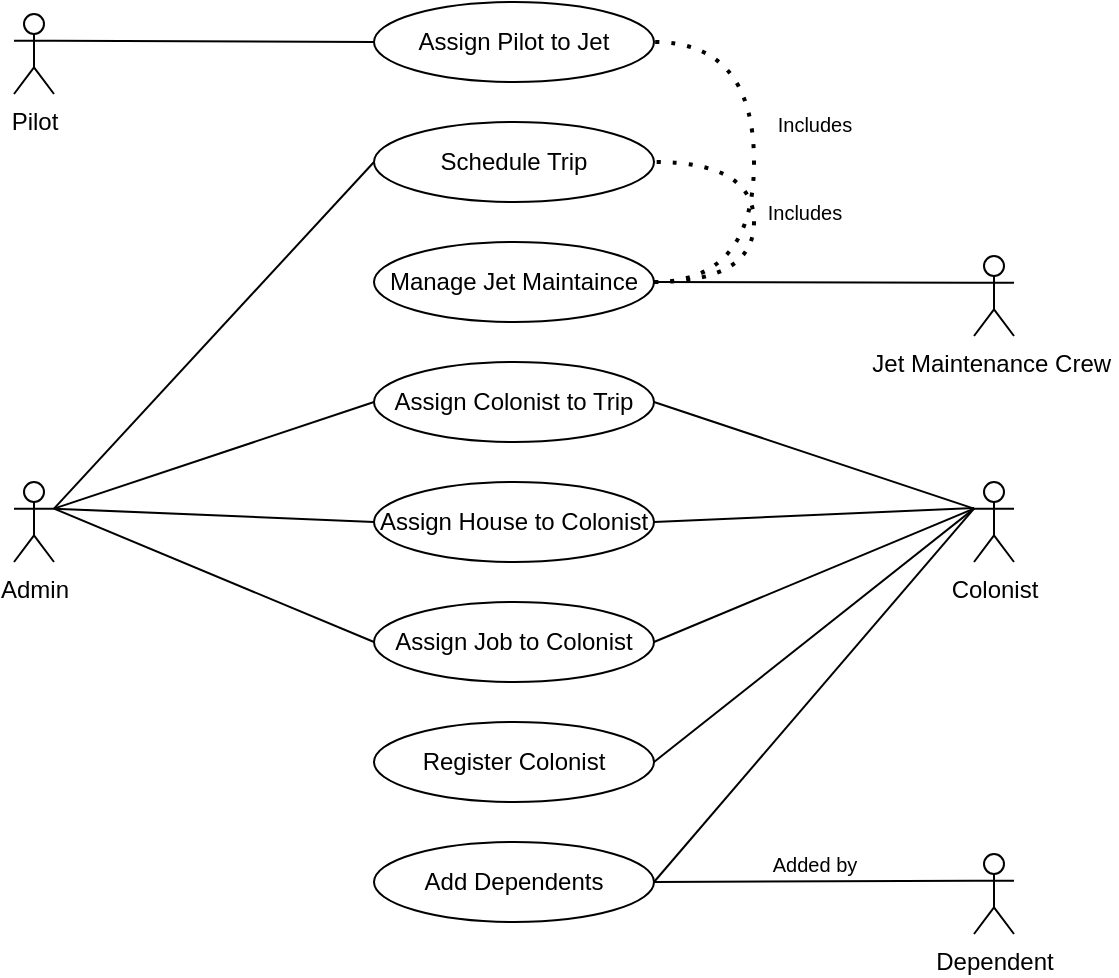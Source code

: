<mxfile version="24.8.2">
  <diagram name="Page-1" id="fPpROkifoLaLzY4Dlr7A">
    <mxGraphModel dx="1434" dy="738" grid="1" gridSize="10" guides="1" tooltips="1" connect="1" arrows="1" fold="1" page="1" pageScale="1" pageWidth="850" pageHeight="1100" math="0" shadow="0">
      <root>
        <mxCell id="0" />
        <mxCell id="1" parent="0" />
        <mxCell id="gTFXGkiJqPm4STYBB8aC-1" value="Assign Pilot to Jet" style="ellipse;whiteSpace=wrap;html=1;" vertex="1" parent="1">
          <mxGeometry x="330" y="140" width="140" height="40" as="geometry" />
        </mxCell>
        <mxCell id="gTFXGkiJqPm4STYBB8aC-2" value="Schedule Trip" style="ellipse;whiteSpace=wrap;html=1;" vertex="1" parent="1">
          <mxGeometry x="330" y="200" width="140" height="40" as="geometry" />
        </mxCell>
        <mxCell id="gTFXGkiJqPm4STYBB8aC-3" value="Manage Jet Maintaince" style="ellipse;whiteSpace=wrap;html=1;" vertex="1" parent="1">
          <mxGeometry x="330" y="260" width="140" height="40" as="geometry" />
        </mxCell>
        <mxCell id="gTFXGkiJqPm4STYBB8aC-4" value="Assign Colonist to Trip" style="ellipse;whiteSpace=wrap;html=1;" vertex="1" parent="1">
          <mxGeometry x="330" y="320" width="140" height="40" as="geometry" />
        </mxCell>
        <mxCell id="gTFXGkiJqPm4STYBB8aC-5" value="Assign House to Colonist" style="ellipse;whiteSpace=wrap;html=1;" vertex="1" parent="1">
          <mxGeometry x="330" y="380" width="140" height="40" as="geometry" />
        </mxCell>
        <mxCell id="gTFXGkiJqPm4STYBB8aC-6" value="Assign Job to Colonist" style="ellipse;whiteSpace=wrap;html=1;" vertex="1" parent="1">
          <mxGeometry x="330" y="440" width="140" height="40" as="geometry" />
        </mxCell>
        <mxCell id="gTFXGkiJqPm4STYBB8aC-7" value="Register Colonist" style="ellipse;whiteSpace=wrap;html=1;" vertex="1" parent="1">
          <mxGeometry x="330" y="500" width="140" height="40" as="geometry" />
        </mxCell>
        <mxCell id="gTFXGkiJqPm4STYBB8aC-8" value="Add Dependents" style="ellipse;whiteSpace=wrap;html=1;" vertex="1" parent="1">
          <mxGeometry x="330" y="560" width="140" height="40" as="geometry" />
        </mxCell>
        <mxCell id="gTFXGkiJqPm4STYBB8aC-10" style="rounded=0;orthogonalLoop=1;jettySize=auto;html=1;exitX=1;exitY=0.333;exitDx=0;exitDy=0;exitPerimeter=0;entryX=0;entryY=0.5;entryDx=0;entryDy=0;endArrow=none;endFill=0;" edge="1" parent="1" source="gTFXGkiJqPm4STYBB8aC-9" target="gTFXGkiJqPm4STYBB8aC-1">
          <mxGeometry relative="1" as="geometry" />
        </mxCell>
        <mxCell id="gTFXGkiJqPm4STYBB8aC-9" value="Pilot" style="shape=umlActor;verticalLabelPosition=bottom;verticalAlign=top;html=1;outlineConnect=0;" vertex="1" parent="1">
          <mxGeometry x="150" y="146" width="20" height="40" as="geometry" />
        </mxCell>
        <mxCell id="gTFXGkiJqPm4STYBB8aC-12" style="rounded=0;orthogonalLoop=1;jettySize=auto;html=1;exitX=1;exitY=0.333;exitDx=0;exitDy=0;exitPerimeter=0;entryX=0;entryY=0.5;entryDx=0;entryDy=0;endArrow=none;endFill=0;" edge="1" parent="1" source="gTFXGkiJqPm4STYBB8aC-11" target="gTFXGkiJqPm4STYBB8aC-2">
          <mxGeometry relative="1" as="geometry" />
        </mxCell>
        <mxCell id="gTFXGkiJqPm4STYBB8aC-13" style="rounded=0;orthogonalLoop=1;jettySize=auto;html=1;exitX=1;exitY=0.333;exitDx=0;exitDy=0;exitPerimeter=0;entryX=0;entryY=0.5;entryDx=0;entryDy=0;endArrow=none;endFill=0;" edge="1" parent="1" source="gTFXGkiJqPm4STYBB8aC-11" target="gTFXGkiJqPm4STYBB8aC-4">
          <mxGeometry relative="1" as="geometry" />
        </mxCell>
        <mxCell id="gTFXGkiJqPm4STYBB8aC-14" style="rounded=0;orthogonalLoop=1;jettySize=auto;html=1;exitX=1;exitY=0.333;exitDx=0;exitDy=0;exitPerimeter=0;entryX=0;entryY=0.5;entryDx=0;entryDy=0;endArrow=none;endFill=0;" edge="1" parent="1" source="gTFXGkiJqPm4STYBB8aC-11" target="gTFXGkiJqPm4STYBB8aC-5">
          <mxGeometry relative="1" as="geometry" />
        </mxCell>
        <mxCell id="gTFXGkiJqPm4STYBB8aC-15" style="rounded=0;orthogonalLoop=1;jettySize=auto;html=1;exitX=1;exitY=0.333;exitDx=0;exitDy=0;exitPerimeter=0;entryX=0;entryY=0.5;entryDx=0;entryDy=0;endArrow=none;endFill=0;" edge="1" parent="1" source="gTFXGkiJqPm4STYBB8aC-11" target="gTFXGkiJqPm4STYBB8aC-6">
          <mxGeometry relative="1" as="geometry" />
        </mxCell>
        <mxCell id="gTFXGkiJqPm4STYBB8aC-11" value="Admin" style="shape=umlActor;verticalLabelPosition=bottom;verticalAlign=top;html=1;outlineConnect=0;" vertex="1" parent="1">
          <mxGeometry x="150" y="380" width="20" height="40" as="geometry" />
        </mxCell>
        <mxCell id="gTFXGkiJqPm4STYBB8aC-17" style="rounded=0;orthogonalLoop=1;jettySize=auto;html=1;exitX=0;exitY=0.333;exitDx=0;exitDy=0;exitPerimeter=0;entryX=1;entryY=0.5;entryDx=0;entryDy=0;endArrow=none;endFill=0;" edge="1" parent="1" source="gTFXGkiJqPm4STYBB8aC-16" target="gTFXGkiJqPm4STYBB8aC-4">
          <mxGeometry relative="1" as="geometry" />
        </mxCell>
        <mxCell id="gTFXGkiJqPm4STYBB8aC-16" value="Colonist" style="shape=umlActor;verticalLabelPosition=bottom;verticalAlign=top;html=1;outlineConnect=0;" vertex="1" parent="1">
          <mxGeometry x="630" y="380" width="20" height="40" as="geometry" />
        </mxCell>
        <mxCell id="gTFXGkiJqPm4STYBB8aC-18" style="rounded=0;orthogonalLoop=1;jettySize=auto;html=1;exitX=1;exitY=0.5;exitDx=0;exitDy=0;endArrow=none;endFill=0;" edge="1" parent="1" source="gTFXGkiJqPm4STYBB8aC-5">
          <mxGeometry relative="1" as="geometry">
            <mxPoint x="630" y="393" as="targetPoint" />
          </mxGeometry>
        </mxCell>
        <mxCell id="gTFXGkiJqPm4STYBB8aC-21" style="rounded=0;orthogonalLoop=1;jettySize=auto;html=1;exitX=1;exitY=0.5;exitDx=0;exitDy=0;entryX=0;entryY=0.333;entryDx=0;entryDy=0;entryPerimeter=0;endArrow=none;endFill=0;" edge="1" parent="1" source="gTFXGkiJqPm4STYBB8aC-6" target="gTFXGkiJqPm4STYBB8aC-16">
          <mxGeometry relative="1" as="geometry" />
        </mxCell>
        <mxCell id="gTFXGkiJqPm4STYBB8aC-22" style="rounded=0;orthogonalLoop=1;jettySize=auto;html=1;exitX=1;exitY=0.5;exitDx=0;exitDy=0;entryX=0;entryY=0.333;entryDx=0;entryDy=0;entryPerimeter=0;endArrow=none;endFill=0;" edge="1" parent="1" source="gTFXGkiJqPm4STYBB8aC-7" target="gTFXGkiJqPm4STYBB8aC-16">
          <mxGeometry relative="1" as="geometry" />
        </mxCell>
        <mxCell id="gTFXGkiJqPm4STYBB8aC-23" style="rounded=0;orthogonalLoop=1;jettySize=auto;html=1;exitX=1;exitY=0.5;exitDx=0;exitDy=0;entryX=0;entryY=0.333;entryDx=0;entryDy=0;entryPerimeter=0;endArrow=none;endFill=0;" edge="1" parent="1" source="gTFXGkiJqPm4STYBB8aC-8" target="gTFXGkiJqPm4STYBB8aC-16">
          <mxGeometry relative="1" as="geometry" />
        </mxCell>
        <mxCell id="gTFXGkiJqPm4STYBB8aC-25" style="rounded=0;orthogonalLoop=1;jettySize=auto;html=1;exitX=0;exitY=0.333;exitDx=0;exitDy=0;exitPerimeter=0;entryX=1;entryY=0.5;entryDx=0;entryDy=0;endArrow=none;endFill=0;" edge="1" parent="1" source="gTFXGkiJqPm4STYBB8aC-24" target="gTFXGkiJqPm4STYBB8aC-8">
          <mxGeometry relative="1" as="geometry" />
        </mxCell>
        <mxCell id="gTFXGkiJqPm4STYBB8aC-24" value="Dependent" style="shape=umlActor;verticalLabelPosition=bottom;verticalAlign=top;html=1;outlineConnect=0;" vertex="1" parent="1">
          <mxGeometry x="630" y="566" width="20" height="40" as="geometry" />
        </mxCell>
        <mxCell id="gTFXGkiJqPm4STYBB8aC-26" value="&lt;font style=&quot;font-size: 10px;&quot;&gt;Added by&lt;/font&gt;" style="text;html=1;align=center;verticalAlign=middle;resizable=0;points=[];autosize=1;strokeColor=none;fillColor=none;" vertex="1" parent="1">
          <mxGeometry x="515" y="556" width="70" height="30" as="geometry" />
        </mxCell>
        <mxCell id="gTFXGkiJqPm4STYBB8aC-27" value="Jet Maintenance Crew&lt;span style=&quot;background-color: initial;&quot;&gt;&amp;nbsp;&lt;/span&gt;" style="shape=umlActor;verticalLabelPosition=bottom;verticalAlign=top;html=1;outlineConnect=0;" vertex="1" parent="1">
          <mxGeometry x="630" y="267" width="20" height="40" as="geometry" />
        </mxCell>
        <mxCell id="gTFXGkiJqPm4STYBB8aC-30" style="rounded=0;orthogonalLoop=1;jettySize=auto;html=1;exitX=1;exitY=0.5;exitDx=0;exitDy=0;entryX=0;entryY=0.333;entryDx=0;entryDy=0;entryPerimeter=0;endArrow=none;endFill=0;" edge="1" parent="1" source="gTFXGkiJqPm4STYBB8aC-3" target="gTFXGkiJqPm4STYBB8aC-27">
          <mxGeometry relative="1" as="geometry" />
        </mxCell>
        <mxCell id="gTFXGkiJqPm4STYBB8aC-31" value="" style="endArrow=none;dashed=1;html=1;dashPattern=1 3;strokeWidth=2;rounded=0;entryX=1;entryY=0.5;entryDx=0;entryDy=0;exitX=1;exitY=0.5;exitDx=0;exitDy=0;edgeStyle=orthogonalEdgeStyle;curved=1;" edge="1" parent="1" source="gTFXGkiJqPm4STYBB8aC-3" target="gTFXGkiJqPm4STYBB8aC-2">
          <mxGeometry width="50" height="50" relative="1" as="geometry">
            <mxPoint x="170" y="440" as="sourcePoint" />
            <mxPoint x="220" y="390" as="targetPoint" />
            <Array as="points">
              <mxPoint x="520" y="280" />
              <mxPoint x="520" y="220" />
            </Array>
          </mxGeometry>
        </mxCell>
        <mxCell id="gTFXGkiJqPm4STYBB8aC-32" value="&lt;font style=&quot;font-size: 10px;&quot;&gt;Includes&lt;/font&gt;" style="text;html=1;align=center;verticalAlign=middle;resizable=0;points=[];autosize=1;strokeColor=none;fillColor=none;" vertex="1" parent="1">
          <mxGeometry x="515" y="230" width="60" height="30" as="geometry" />
        </mxCell>
        <mxCell id="gTFXGkiJqPm4STYBB8aC-33" value="" style="endArrow=none;dashed=1;html=1;dashPattern=1 3;strokeWidth=2;rounded=0;entryX=1;entryY=0.5;entryDx=0;entryDy=0;exitX=1;exitY=0.5;exitDx=0;exitDy=0;edgeStyle=orthogonalEdgeStyle;curved=1;" edge="1" parent="1" source="gTFXGkiJqPm4STYBB8aC-3">
          <mxGeometry width="50" height="50" relative="1" as="geometry">
            <mxPoint x="470" y="220" as="sourcePoint" />
            <mxPoint x="470" y="160" as="targetPoint" />
            <Array as="points">
              <mxPoint x="520" y="280" />
              <mxPoint x="520" y="160" />
            </Array>
          </mxGeometry>
        </mxCell>
        <mxCell id="gTFXGkiJqPm4STYBB8aC-34" value="&lt;font style=&quot;font-size: 10px;&quot;&gt;Includes&lt;/font&gt;" style="text;html=1;align=center;verticalAlign=middle;resizable=0;points=[];autosize=1;strokeColor=none;fillColor=none;" vertex="1" parent="1">
          <mxGeometry x="520" y="186" width="60" height="30" as="geometry" />
        </mxCell>
      </root>
    </mxGraphModel>
  </diagram>
</mxfile>
